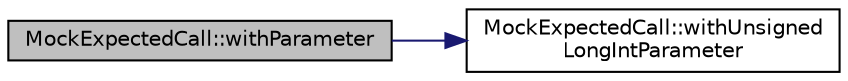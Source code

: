 digraph "MockExpectedCall::withParameter"
{
 // LATEX_PDF_SIZE
  edge [fontname="Helvetica",fontsize="10",labelfontname="Helvetica",labelfontsize="10"];
  node [fontname="Helvetica",fontsize="10",shape=record];
  rankdir="LR";
  Node1 [label="MockExpectedCall::withParameter",height=0.2,width=0.4,color="black", fillcolor="grey75", style="filled", fontcolor="black",tooltip=" "];
  Node1 -> Node2 [color="midnightblue",fontsize="10",style="solid",fontname="Helvetica"];
  Node2 [label="MockExpectedCall::withUnsigned\lLongIntParameter",height=0.2,width=0.4,color="black", fillcolor="white", style="filled",URL="$classMockExpectedCall.html#aa161606ce7a3a3e395f3f39cbb6b5c4a",tooltip=" "];
}
